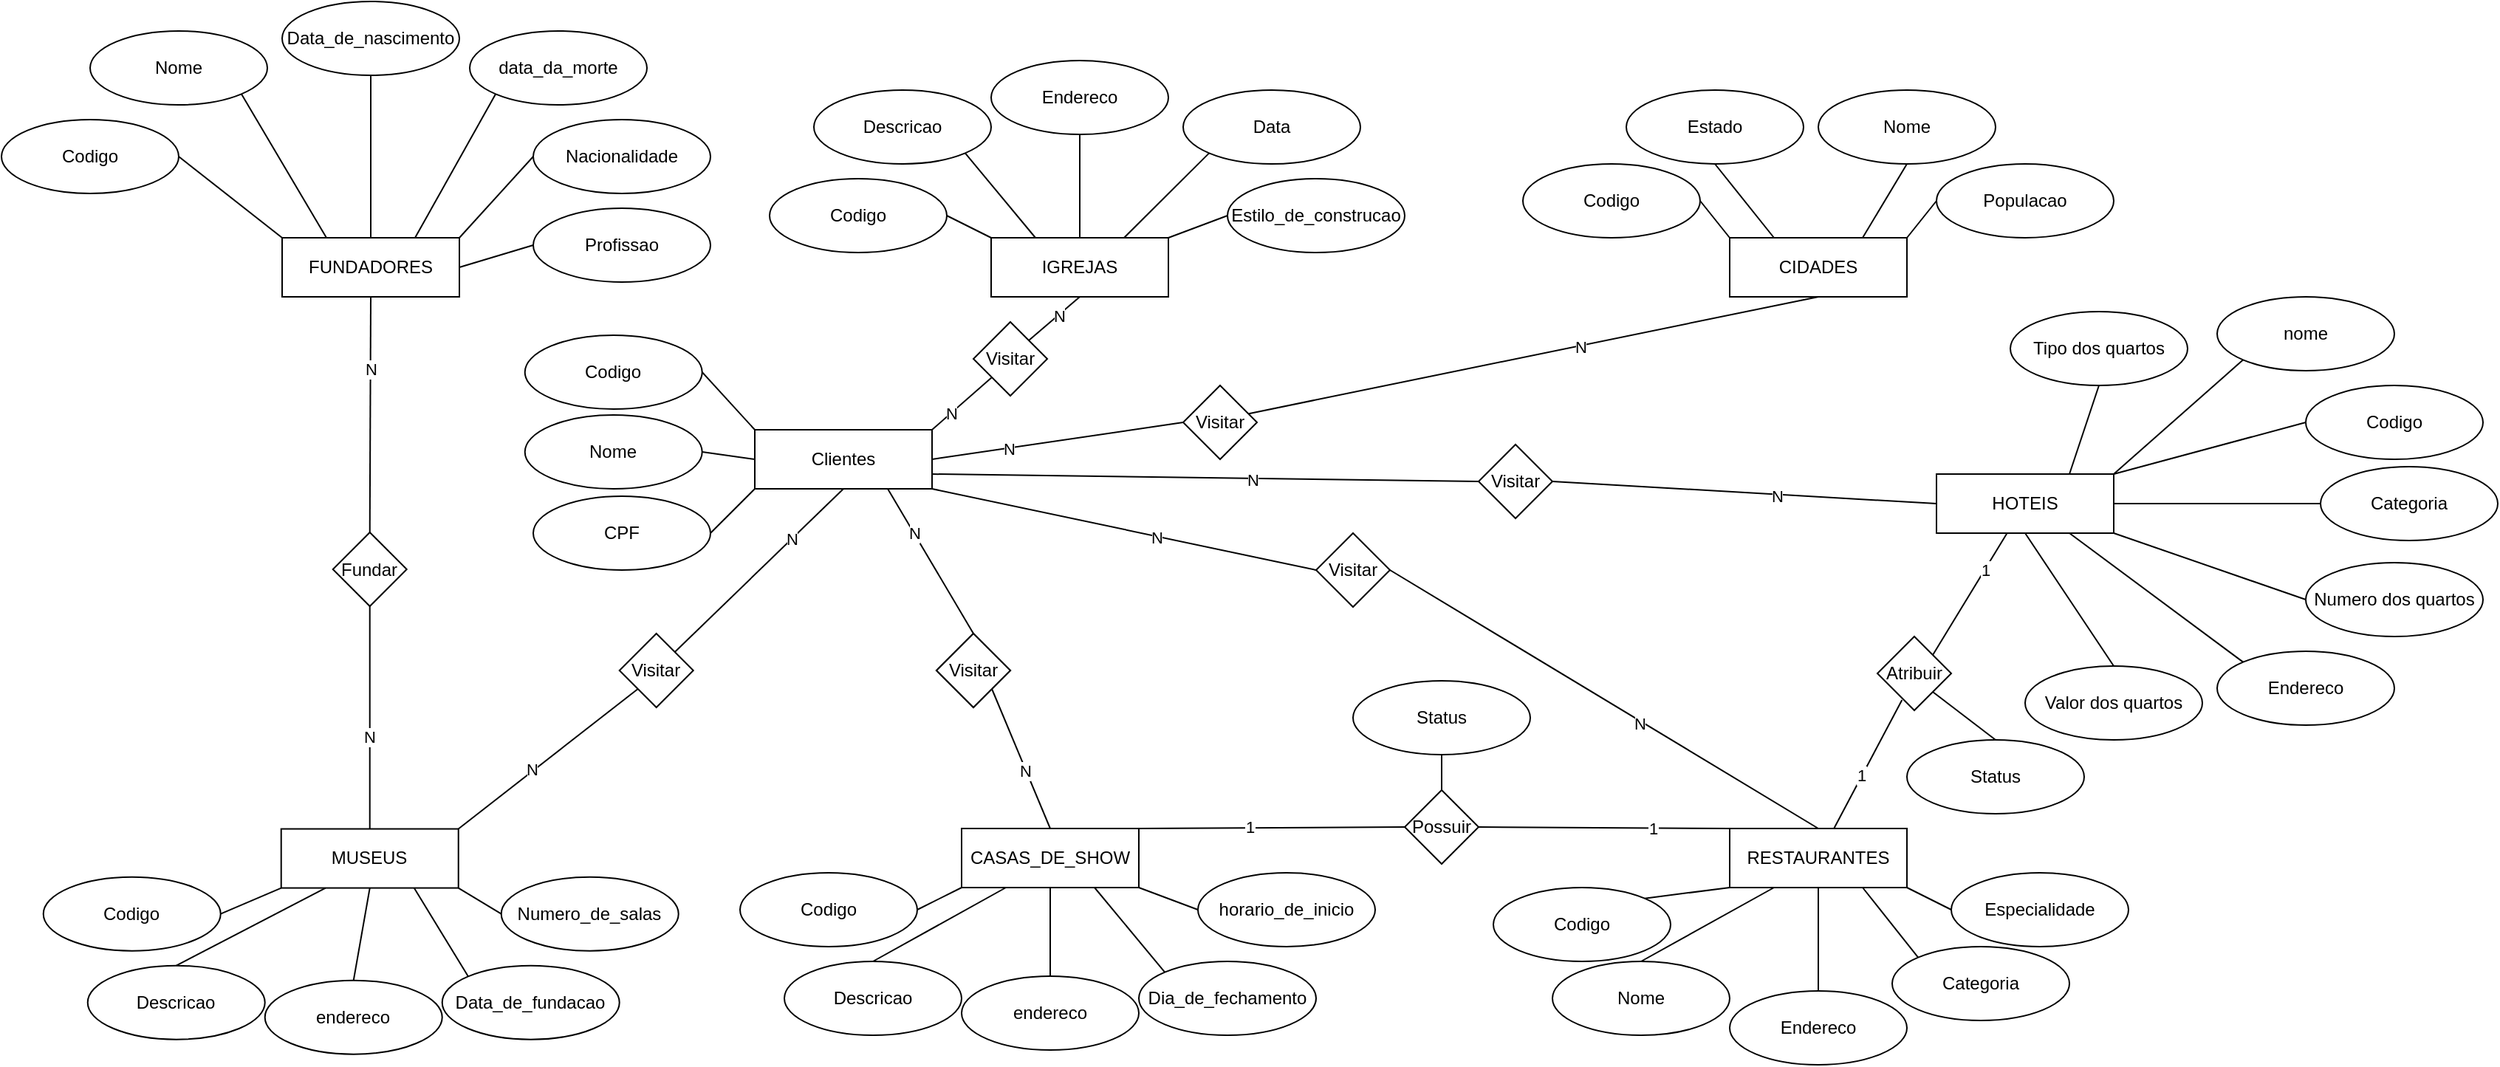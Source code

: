 <mxfile version="26.2.14">
  <diagram name="Página-1" id="HLk7sxZ1YHKDchTzlGNn">
    <mxGraphModel dx="2755" dy="1056" grid="1" gridSize="10" guides="1" tooltips="1" connect="1" arrows="1" fold="1" page="1" pageScale="1" pageWidth="827" pageHeight="1169" math="0" shadow="0">
      <root>
        <mxCell id="0" />
        <mxCell id="1" parent="0" />
        <mxCell id="OWa3Dt7lXm-wcct0nZQZ-117" style="rounded=0;orthogonalLoop=1;jettySize=auto;html=1;entryX=0.333;entryY=0.86;entryDx=0;entryDy=0;endArrow=none;startFill=0;strokeWidth=1;entryPerimeter=0;" parent="1" source="OWa3Dt7lXm-wcct0nZQZ-3" target="OWa3Dt7lXm-wcct0nZQZ-115" edge="1">
          <mxGeometry relative="1" as="geometry" />
        </mxCell>
        <mxCell id="OWa3Dt7lXm-wcct0nZQZ-118" value="1" style="edgeLabel;html=1;align=center;verticalAlign=middle;resizable=0;points=[];" parent="OWa3Dt7lXm-wcct0nZQZ-117" vertex="1" connectable="0">
          <mxGeometry x="-0.171" y="1" relative="1" as="geometry">
            <mxPoint as="offset" />
          </mxGeometry>
        </mxCell>
        <mxCell id="OWa3Dt7lXm-wcct0nZQZ-3" value="RESTAURANTES" style="rounded=0;whiteSpace=wrap;html=1;" parent="1" vertex="1">
          <mxGeometry x="380" y="760" width="120" height="40" as="geometry" />
        </mxCell>
        <mxCell id="OWa3Dt7lXm-wcct0nZQZ-5" value="CIDADES" style="rounded=0;whiteSpace=wrap;html=1;" parent="1" vertex="1">
          <mxGeometry x="380" y="360" width="120" height="40" as="geometry" />
        </mxCell>
        <mxCell id="OWa3Dt7lXm-wcct0nZQZ-116" value="" style="rounded=0;orthogonalLoop=1;jettySize=auto;html=1;endArrow=none;startFill=0;strokeWidth=1;entryX=1;entryY=0;entryDx=0;entryDy=0;" parent="1" source="OWa3Dt7lXm-wcct0nZQZ-7" target="OWa3Dt7lXm-wcct0nZQZ-115" edge="1">
          <mxGeometry relative="1" as="geometry" />
        </mxCell>
        <mxCell id="OWa3Dt7lXm-wcct0nZQZ-119" value="1" style="edgeLabel;html=1;align=center;verticalAlign=middle;resizable=0;points=[];" parent="OWa3Dt7lXm-wcct0nZQZ-116" vertex="1" connectable="0">
          <mxGeometry x="-0.39" relative="1" as="geometry">
            <mxPoint as="offset" />
          </mxGeometry>
        </mxCell>
        <mxCell id="OWa3Dt7lXm-wcct0nZQZ-7" value="HOTEIS" style="rounded=0;whiteSpace=wrap;html=1;" parent="1" vertex="1">
          <mxGeometry x="520" y="520" width="120" height="40" as="geometry" />
        </mxCell>
        <mxCell id="OWa3Dt7lXm-wcct0nZQZ-8" value="IGREJAS" style="rounded=0;whiteSpace=wrap;html=1;" parent="1" vertex="1">
          <mxGeometry x="-120" y="360" width="120" height="40" as="geometry" />
        </mxCell>
        <mxCell id="OWa3Dt7lXm-wcct0nZQZ-10" value="FUNDADORES" style="rounded=0;whiteSpace=wrap;html=1;" parent="1" vertex="1">
          <mxGeometry x="-600" y="360" width="120" height="40" as="geometry" />
        </mxCell>
        <mxCell id="OWa3Dt7lXm-wcct0nZQZ-11" value="Codigo" style="ellipse;whiteSpace=wrap;html=1;" parent="1" vertex="1">
          <mxGeometry x="770" y="460" width="120" height="50" as="geometry" />
        </mxCell>
        <mxCell id="OWa3Dt7lXm-wcct0nZQZ-12" value="nome" style="ellipse;whiteSpace=wrap;html=1;" parent="1" vertex="1">
          <mxGeometry x="710" y="400" width="120" height="50" as="geometry" />
        </mxCell>
        <mxCell id="OWa3Dt7lXm-wcct0nZQZ-13" value="Endereco" style="ellipse;whiteSpace=wrap;html=1;" parent="1" vertex="1">
          <mxGeometry x="710" y="640" width="120" height="50" as="geometry" />
        </mxCell>
        <mxCell id="OWa3Dt7lXm-wcct0nZQZ-15" value="Valor dos quartos" style="ellipse;whiteSpace=wrap;html=1;" parent="1" vertex="1">
          <mxGeometry x="580" y="650" width="120" height="50" as="geometry" />
        </mxCell>
        <mxCell id="OWa3Dt7lXm-wcct0nZQZ-16" value="Numero dos quartos" style="ellipse;whiteSpace=wrap;html=1;" parent="1" vertex="1">
          <mxGeometry x="770" y="580" width="120" height="50" as="geometry" />
        </mxCell>
        <mxCell id="OWa3Dt7lXm-wcct0nZQZ-17" value="Tipo dos quartos" style="ellipse;whiteSpace=wrap;html=1;" parent="1" vertex="1">
          <mxGeometry x="570" y="410" width="120" height="50" as="geometry" />
        </mxCell>
        <mxCell id="OWa3Dt7lXm-wcct0nZQZ-18" value="Categoria" style="ellipse;whiteSpace=wrap;html=1;" parent="1" vertex="1">
          <mxGeometry x="780" y="515" width="120" height="50" as="geometry" />
        </mxCell>
        <mxCell id="OWa3Dt7lXm-wcct0nZQZ-20" value="" style="endArrow=none;html=1;rounded=0;exitX=0.5;exitY=1;exitDx=0;exitDy=0;entryX=0.75;entryY=0;entryDx=0;entryDy=0;" parent="1" source="OWa3Dt7lXm-wcct0nZQZ-17" target="OWa3Dt7lXm-wcct0nZQZ-7" edge="1">
          <mxGeometry width="50" height="50" relative="1" as="geometry">
            <mxPoint x="540" y="640" as="sourcePoint" />
            <mxPoint x="590" y="590" as="targetPoint" />
          </mxGeometry>
        </mxCell>
        <mxCell id="OWa3Dt7lXm-wcct0nZQZ-21" value="" style="endArrow=none;html=1;rounded=0;entryX=0;entryY=0.5;entryDx=0;entryDy=0;exitX=1;exitY=0;exitDx=0;exitDy=0;" parent="1" source="OWa3Dt7lXm-wcct0nZQZ-7" target="OWa3Dt7lXm-wcct0nZQZ-11" edge="1">
          <mxGeometry width="50" height="50" relative="1" as="geometry">
            <mxPoint x="540" y="640" as="sourcePoint" />
            <mxPoint x="590" y="590" as="targetPoint" />
          </mxGeometry>
        </mxCell>
        <mxCell id="OWa3Dt7lXm-wcct0nZQZ-22" value="" style="endArrow=none;html=1;rounded=0;exitX=0;exitY=0.5;exitDx=0;exitDy=0;entryX=1;entryY=1;entryDx=0;entryDy=0;" parent="1" source="OWa3Dt7lXm-wcct0nZQZ-16" target="OWa3Dt7lXm-wcct0nZQZ-7" edge="1">
          <mxGeometry width="50" height="50" relative="1" as="geometry">
            <mxPoint x="540" y="640" as="sourcePoint" />
            <mxPoint x="590" y="590" as="targetPoint" />
          </mxGeometry>
        </mxCell>
        <mxCell id="OWa3Dt7lXm-wcct0nZQZ-23" value="" style="endArrow=none;html=1;rounded=0;exitX=0;exitY=0;exitDx=0;exitDy=0;entryX=0.75;entryY=1;entryDx=0;entryDy=0;" parent="1" source="OWa3Dt7lXm-wcct0nZQZ-13" target="OWa3Dt7lXm-wcct0nZQZ-7" edge="1">
          <mxGeometry width="50" height="50" relative="1" as="geometry">
            <mxPoint x="540" y="640" as="sourcePoint" />
            <mxPoint x="590" y="590" as="targetPoint" />
          </mxGeometry>
        </mxCell>
        <mxCell id="OWa3Dt7lXm-wcct0nZQZ-24" value="" style="endArrow=none;html=1;rounded=0;entryX=0;entryY=0.5;entryDx=0;entryDy=0;exitX=1;exitY=0.5;exitDx=0;exitDy=0;" parent="1" source="OWa3Dt7lXm-wcct0nZQZ-7" target="OWa3Dt7lXm-wcct0nZQZ-18" edge="1">
          <mxGeometry width="50" height="50" relative="1" as="geometry">
            <mxPoint x="540" y="640" as="sourcePoint" />
            <mxPoint x="590" y="590" as="targetPoint" />
          </mxGeometry>
        </mxCell>
        <mxCell id="OWa3Dt7lXm-wcct0nZQZ-25" value="" style="endArrow=none;html=1;rounded=0;entryX=0.5;entryY=1;entryDx=0;entryDy=0;exitX=0.5;exitY=0;exitDx=0;exitDy=0;" parent="1" source="OWa3Dt7lXm-wcct0nZQZ-15" target="OWa3Dt7lXm-wcct0nZQZ-7" edge="1">
          <mxGeometry width="50" height="50" relative="1" as="geometry">
            <mxPoint x="540" y="640" as="sourcePoint" />
            <mxPoint x="590" y="590" as="targetPoint" />
          </mxGeometry>
        </mxCell>
        <mxCell id="OWa3Dt7lXm-wcct0nZQZ-26" value="" style="endArrow=none;html=1;rounded=0;exitX=1;exitY=0;exitDx=0;exitDy=0;entryX=0;entryY=1;entryDx=0;entryDy=0;" parent="1" source="OWa3Dt7lXm-wcct0nZQZ-7" target="OWa3Dt7lXm-wcct0nZQZ-12" edge="1">
          <mxGeometry width="50" height="50" relative="1" as="geometry">
            <mxPoint x="620" y="490" as="sourcePoint" />
            <mxPoint x="620" y="530" as="targetPoint" />
          </mxGeometry>
        </mxCell>
        <mxCell id="OWa3Dt7lXm-wcct0nZQZ-27" value="Nome" style="ellipse;whiteSpace=wrap;html=1;" parent="1" vertex="1">
          <mxGeometry x="440" y="260" width="120" height="50" as="geometry" />
        </mxCell>
        <mxCell id="OWa3Dt7lXm-wcct0nZQZ-29" value="Estado" style="ellipse;whiteSpace=wrap;html=1;" parent="1" vertex="1">
          <mxGeometry x="310" y="260" width="120" height="50" as="geometry" />
        </mxCell>
        <mxCell id="OWa3Dt7lXm-wcct0nZQZ-30" value="Populacao" style="ellipse;whiteSpace=wrap;html=1;" parent="1" vertex="1">
          <mxGeometry x="520" y="310" width="120" height="50" as="geometry" />
        </mxCell>
        <mxCell id="OWa3Dt7lXm-wcct0nZQZ-31" value="Codigo" style="ellipse;whiteSpace=wrap;html=1;" parent="1" vertex="1">
          <mxGeometry x="240" y="310" width="120" height="50" as="geometry" />
        </mxCell>
        <mxCell id="OWa3Dt7lXm-wcct0nZQZ-32" value="" style="endArrow=none;html=1;rounded=0;exitX=0.5;exitY=1;exitDx=0;exitDy=0;entryX=0.75;entryY=0;entryDx=0;entryDy=0;" parent="1" source="OWa3Dt7lXm-wcct0nZQZ-27" target="OWa3Dt7lXm-wcct0nZQZ-5" edge="1">
          <mxGeometry width="50" height="50" relative="1" as="geometry">
            <mxPoint x="640" y="470" as="sourcePoint" />
            <mxPoint x="620" y="530" as="targetPoint" />
          </mxGeometry>
        </mxCell>
        <mxCell id="OWa3Dt7lXm-wcct0nZQZ-33" value="" style="endArrow=none;html=1;rounded=0;exitX=0;exitY=0.5;exitDx=0;exitDy=0;entryX=1;entryY=0;entryDx=0;entryDy=0;" parent="1" source="OWa3Dt7lXm-wcct0nZQZ-30" target="OWa3Dt7lXm-wcct0nZQZ-5" edge="1">
          <mxGeometry width="50" height="50" relative="1" as="geometry">
            <mxPoint x="650" y="480" as="sourcePoint" />
            <mxPoint x="630" y="540" as="targetPoint" />
          </mxGeometry>
        </mxCell>
        <mxCell id="OWa3Dt7lXm-wcct0nZQZ-34" value="" style="endArrow=none;html=1;rounded=0;exitX=0;exitY=0;exitDx=0;exitDy=0;entryX=1;entryY=0.5;entryDx=0;entryDy=0;" parent="1" source="OWa3Dt7lXm-wcct0nZQZ-5" target="OWa3Dt7lXm-wcct0nZQZ-31" edge="1">
          <mxGeometry width="50" height="50" relative="1" as="geometry">
            <mxPoint x="510" y="320" as="sourcePoint" />
            <mxPoint x="480" y="370" as="targetPoint" />
          </mxGeometry>
        </mxCell>
        <mxCell id="OWa3Dt7lXm-wcct0nZQZ-35" value="" style="endArrow=none;html=1;rounded=0;exitX=0.25;exitY=0;exitDx=0;exitDy=0;entryX=0.5;entryY=1;entryDx=0;entryDy=0;" parent="1" source="OWa3Dt7lXm-wcct0nZQZ-5" target="OWa3Dt7lXm-wcct0nZQZ-29" edge="1">
          <mxGeometry width="50" height="50" relative="1" as="geometry">
            <mxPoint x="510" y="320" as="sourcePoint" />
            <mxPoint x="480" y="370" as="targetPoint" />
          </mxGeometry>
        </mxCell>
        <mxCell id="OWa3Dt7lXm-wcct0nZQZ-36" value="Endereco" style="ellipse;whiteSpace=wrap;html=1;direction=east;" parent="1" vertex="1">
          <mxGeometry x="380" y="870" width="120" height="50" as="geometry" />
        </mxCell>
        <mxCell id="OWa3Dt7lXm-wcct0nZQZ-37" value="Nome" style="ellipse;whiteSpace=wrap;html=1;direction=east;" parent="1" vertex="1">
          <mxGeometry x="260" y="850" width="120" height="50" as="geometry" />
        </mxCell>
        <mxCell id="OWa3Dt7lXm-wcct0nZQZ-38" value="Categoria" style="ellipse;whiteSpace=wrap;html=1;direction=east;" parent="1" vertex="1">
          <mxGeometry x="490" y="840" width="120" height="50" as="geometry" />
        </mxCell>
        <mxCell id="OWa3Dt7lXm-wcct0nZQZ-39" value="Codigo" style="ellipse;whiteSpace=wrap;html=1;direction=east;" parent="1" vertex="1">
          <mxGeometry x="220" y="800" width="120" height="50" as="geometry" />
        </mxCell>
        <mxCell id="OWa3Dt7lXm-wcct0nZQZ-40" value="" style="endArrow=none;html=1;rounded=0;exitX=0.5;exitY=0;exitDx=0;exitDy=0;entryX=0.5;entryY=1;entryDx=0;entryDy=0;" parent="1" source="OWa3Dt7lXm-wcct0nZQZ-36" target="OWa3Dt7lXm-wcct0nZQZ-3" edge="1">
          <mxGeometry width="50" height="50" relative="1" as="geometry">
            <mxPoint x="650" y="1020" as="sourcePoint" />
            <mxPoint x="480" y="910" as="targetPoint" />
          </mxGeometry>
        </mxCell>
        <mxCell id="OWa3Dt7lXm-wcct0nZQZ-41" value="" style="endArrow=none;html=1;rounded=0;exitX=0;exitY=0;exitDx=0;exitDy=0;entryX=0.75;entryY=1;entryDx=0;entryDy=0;" parent="1" source="OWa3Dt7lXm-wcct0nZQZ-38" target="OWa3Dt7lXm-wcct0nZQZ-3" edge="1">
          <mxGeometry width="50" height="50" relative="1" as="geometry">
            <mxPoint x="660" y="1030" as="sourcePoint" />
            <mxPoint x="510" y="910" as="targetPoint" />
          </mxGeometry>
        </mxCell>
        <mxCell id="OWa3Dt7lXm-wcct0nZQZ-42" value="" style="endArrow=none;html=1;rounded=0;exitX=0;exitY=1;exitDx=0;exitDy=0;entryX=1;entryY=0;entryDx=0;entryDy=0;" parent="1" source="OWa3Dt7lXm-wcct0nZQZ-3" target="OWa3Dt7lXm-wcct0nZQZ-39" edge="1">
          <mxGeometry width="50" height="50" relative="1" as="geometry">
            <mxPoint x="390" y="910" as="sourcePoint" />
            <mxPoint x="490" y="920" as="targetPoint" />
          </mxGeometry>
        </mxCell>
        <mxCell id="OWa3Dt7lXm-wcct0nZQZ-43" value="" style="endArrow=none;html=1;rounded=0;exitX=0.25;exitY=1;exitDx=0;exitDy=0;entryX=0.5;entryY=0;entryDx=0;entryDy=0;" parent="1" source="OWa3Dt7lXm-wcct0nZQZ-3" target="OWa3Dt7lXm-wcct0nZQZ-37" edge="1">
          <mxGeometry width="50" height="50" relative="1" as="geometry">
            <mxPoint x="420" y="910" as="sourcePoint" />
            <mxPoint x="490" y="920" as="targetPoint" />
          </mxGeometry>
        </mxCell>
        <mxCell id="OWa3Dt7lXm-wcct0nZQZ-44" value="Data" style="ellipse;whiteSpace=wrap;html=1;" parent="1" vertex="1">
          <mxGeometry x="10" y="260" width="120" height="50" as="geometry" />
        </mxCell>
        <mxCell id="OWa3Dt7lXm-wcct0nZQZ-45" value="Endereco" style="ellipse;whiteSpace=wrap;html=1;" parent="1" vertex="1">
          <mxGeometry x="-120" y="240" width="120" height="50" as="geometry" />
        </mxCell>
        <mxCell id="OWa3Dt7lXm-wcct0nZQZ-46" value="Estilo_de_construcao" style="ellipse;whiteSpace=wrap;html=1;" parent="1" vertex="1">
          <mxGeometry x="40" y="320" width="120" height="50" as="geometry" />
        </mxCell>
        <mxCell id="OWa3Dt7lXm-wcct0nZQZ-47" value="Descricao" style="ellipse;whiteSpace=wrap;html=1;" parent="1" vertex="1">
          <mxGeometry x="-240" y="260" width="120" height="50" as="geometry" />
        </mxCell>
        <mxCell id="OWa3Dt7lXm-wcct0nZQZ-48" value="" style="endArrow=none;html=1;rounded=0;exitX=0;exitY=1;exitDx=0;exitDy=0;entryX=0.75;entryY=0;entryDx=0;entryDy=0;" parent="1" source="OWa3Dt7lXm-wcct0nZQZ-44" target="OWa3Dt7lXm-wcct0nZQZ-8" edge="1">
          <mxGeometry width="50" height="50" relative="1" as="geometry">
            <mxPoint x="200" y="460" as="sourcePoint" />
            <mxPoint x="30" y="350" as="targetPoint" />
          </mxGeometry>
        </mxCell>
        <mxCell id="OWa3Dt7lXm-wcct0nZQZ-49" value="" style="endArrow=none;html=1;rounded=0;exitX=0;exitY=0.5;exitDx=0;exitDy=0;entryX=1;entryY=0;entryDx=0;entryDy=0;" parent="1" source="OWa3Dt7lXm-wcct0nZQZ-46" target="OWa3Dt7lXm-wcct0nZQZ-8" edge="1">
          <mxGeometry width="50" height="50" relative="1" as="geometry">
            <mxPoint x="210" y="470" as="sourcePoint" />
            <mxPoint x="60" y="350" as="targetPoint" />
          </mxGeometry>
        </mxCell>
        <mxCell id="OWa3Dt7lXm-wcct0nZQZ-50" value="" style="endArrow=none;html=1;rounded=0;exitX=0.25;exitY=0;exitDx=0;exitDy=0;entryX=1;entryY=1;entryDx=0;entryDy=0;" parent="1" source="OWa3Dt7lXm-wcct0nZQZ-8" target="OWa3Dt7lXm-wcct0nZQZ-47" edge="1">
          <mxGeometry width="50" height="50" relative="1" as="geometry">
            <mxPoint x="-60" y="350" as="sourcePoint" />
            <mxPoint x="40" y="360" as="targetPoint" />
          </mxGeometry>
        </mxCell>
        <mxCell id="OWa3Dt7lXm-wcct0nZQZ-51" value="" style="endArrow=none;html=1;rounded=0;exitX=0.5;exitY=0;exitDx=0;exitDy=0;entryX=0.5;entryY=1;entryDx=0;entryDy=0;" parent="1" source="OWa3Dt7lXm-wcct0nZQZ-8" target="OWa3Dt7lXm-wcct0nZQZ-45" edge="1">
          <mxGeometry width="50" height="50" relative="1" as="geometry">
            <mxPoint x="-30" y="350" as="sourcePoint" />
            <mxPoint x="40" y="360" as="targetPoint" />
          </mxGeometry>
        </mxCell>
        <mxCell id="OWa3Dt7lXm-wcct0nZQZ-62" value="CASAS_DE_SHOW" style="rounded=0;whiteSpace=wrap;html=1;" parent="1" vertex="1">
          <mxGeometry x="-140" y="760" width="120" height="40" as="geometry" />
        </mxCell>
        <mxCell id="OWa3Dt7lXm-wcct0nZQZ-63" value="endereco" style="ellipse;whiteSpace=wrap;html=1;direction=east;" parent="1" vertex="1">
          <mxGeometry x="-140" y="860" width="120" height="50" as="geometry" />
        </mxCell>
        <mxCell id="OWa3Dt7lXm-wcct0nZQZ-64" value="Descricao" style="ellipse;whiteSpace=wrap;html=1;direction=east;" parent="1" vertex="1">
          <mxGeometry x="-260" y="850" width="120" height="50" as="geometry" />
        </mxCell>
        <mxCell id="OWa3Dt7lXm-wcct0nZQZ-65" value="Dia_de_fechamento" style="ellipse;whiteSpace=wrap;html=1;direction=east;" parent="1" vertex="1">
          <mxGeometry x="-20" y="850" width="120" height="50" as="geometry" />
        </mxCell>
        <mxCell id="OWa3Dt7lXm-wcct0nZQZ-66" value="Codigo" style="ellipse;whiteSpace=wrap;html=1;direction=east;" parent="1" vertex="1">
          <mxGeometry x="-290" y="790" width="120" height="50" as="geometry" />
        </mxCell>
        <mxCell id="OWa3Dt7lXm-wcct0nZQZ-67" value="" style="endArrow=none;html=1;rounded=0;exitX=0.5;exitY=0;exitDx=0;exitDy=0;entryX=0.5;entryY=1;entryDx=0;entryDy=0;" parent="1" source="OWa3Dt7lXm-wcct0nZQZ-63" target="OWa3Dt7lXm-wcct0nZQZ-62" edge="1">
          <mxGeometry width="50" height="50" relative="1" as="geometry">
            <mxPoint x="90" y="1030" as="sourcePoint" />
            <mxPoint x="-120" y="810" as="targetPoint" />
          </mxGeometry>
        </mxCell>
        <mxCell id="OWa3Dt7lXm-wcct0nZQZ-68" value="" style="endArrow=none;html=1;rounded=0;exitX=0;exitY=0;exitDx=0;exitDy=0;entryX=0.75;entryY=1;entryDx=0;entryDy=0;" parent="1" source="OWa3Dt7lXm-wcct0nZQZ-65" target="OWa3Dt7lXm-wcct0nZQZ-62" edge="1">
          <mxGeometry width="50" height="50" relative="1" as="geometry">
            <mxPoint x="100" y="1040" as="sourcePoint" />
            <mxPoint x="-90" y="810" as="targetPoint" />
          </mxGeometry>
        </mxCell>
        <mxCell id="OWa3Dt7lXm-wcct0nZQZ-69" value="" style="endArrow=none;html=1;rounded=0;exitX=0;exitY=1;exitDx=0;exitDy=0;entryX=1;entryY=0.5;entryDx=0;entryDy=0;" parent="1" source="OWa3Dt7lXm-wcct0nZQZ-62" target="OWa3Dt7lXm-wcct0nZQZ-66" edge="1">
          <mxGeometry width="50" height="50" relative="1" as="geometry">
            <mxPoint x="-150" y="810" as="sourcePoint" />
            <mxPoint x="-70" y="930" as="targetPoint" />
          </mxGeometry>
        </mxCell>
        <mxCell id="OWa3Dt7lXm-wcct0nZQZ-70" value="" style="endArrow=none;html=1;rounded=0;exitX=0.25;exitY=1;exitDx=0;exitDy=0;entryX=0.5;entryY=0;entryDx=0;entryDy=0;" parent="1" source="OWa3Dt7lXm-wcct0nZQZ-62" target="OWa3Dt7lXm-wcct0nZQZ-64" edge="1">
          <mxGeometry width="50" height="50" relative="1" as="geometry">
            <mxPoint x="-120" y="810" as="sourcePoint" />
            <mxPoint x="-70" y="930" as="targetPoint" />
          </mxGeometry>
        </mxCell>
        <mxCell id="OWa3Dt7lXm-wcct0nZQZ-79" value="horario_de_inicio" style="ellipse;whiteSpace=wrap;html=1;direction=east;" parent="1" vertex="1">
          <mxGeometry x="20" y="790" width="120" height="50" as="geometry" />
        </mxCell>
        <mxCell id="OWa3Dt7lXm-wcct0nZQZ-80" value="" style="endArrow=none;html=1;rounded=0;exitX=1;exitY=1;exitDx=0;exitDy=0;entryX=0;entryY=0.5;entryDx=0;entryDy=0;" parent="1" source="OWa3Dt7lXm-wcct0nZQZ-62" target="OWa3Dt7lXm-wcct0nZQZ-79" edge="1">
          <mxGeometry width="50" height="50" relative="1" as="geometry">
            <mxPoint x="-130" y="810" as="sourcePoint" />
            <mxPoint x="-188" y="837" as="targetPoint" />
          </mxGeometry>
        </mxCell>
        <mxCell id="OWa3Dt7lXm-wcct0nZQZ-81" value="MUSEUS" style="rounded=0;whiteSpace=wrap;html=1;" parent="1" vertex="1">
          <mxGeometry x="-600.64" y="760.28" width="120" height="40" as="geometry" />
        </mxCell>
        <mxCell id="OWa3Dt7lXm-wcct0nZQZ-82" value="endereco" style="ellipse;whiteSpace=wrap;html=1;direction=east;" parent="1" vertex="1">
          <mxGeometry x="-611.64" y="862.83" width="120" height="50" as="geometry" />
        </mxCell>
        <mxCell id="OWa3Dt7lXm-wcct0nZQZ-83" value="Descricao" style="ellipse;whiteSpace=wrap;html=1;direction=east;" parent="1" vertex="1">
          <mxGeometry x="-731.64" y="852.83" width="120" height="50" as="geometry" />
        </mxCell>
        <mxCell id="OWa3Dt7lXm-wcct0nZQZ-84" value="Data_de_fundacao" style="ellipse;whiteSpace=wrap;html=1;direction=east;" parent="1" vertex="1">
          <mxGeometry x="-491.64" y="852.83" width="120" height="50" as="geometry" />
        </mxCell>
        <mxCell id="OWa3Dt7lXm-wcct0nZQZ-85" value="Codigo" style="ellipse;whiteSpace=wrap;html=1;direction=east;" parent="1" vertex="1">
          <mxGeometry x="-761.64" y="792.83" width="120" height="50" as="geometry" />
        </mxCell>
        <mxCell id="OWa3Dt7lXm-wcct0nZQZ-86" value="" style="endArrow=none;html=1;rounded=0;exitX=0.5;exitY=0;exitDx=0;exitDy=0;entryX=0.5;entryY=1;entryDx=0;entryDy=0;" parent="1" source="OWa3Dt7lXm-wcct0nZQZ-82" target="OWa3Dt7lXm-wcct0nZQZ-81" edge="1">
          <mxGeometry width="50" height="50" relative="1" as="geometry">
            <mxPoint x="-381.64" y="1032.83" as="sourcePoint" />
            <mxPoint x="-591.64" y="812.83" as="targetPoint" />
          </mxGeometry>
        </mxCell>
        <mxCell id="OWa3Dt7lXm-wcct0nZQZ-87" value="" style="endArrow=none;html=1;rounded=0;exitX=0;exitY=0;exitDx=0;exitDy=0;entryX=0.75;entryY=1;entryDx=0;entryDy=0;" parent="1" source="OWa3Dt7lXm-wcct0nZQZ-84" target="OWa3Dt7lXm-wcct0nZQZ-81" edge="1">
          <mxGeometry width="50" height="50" relative="1" as="geometry">
            <mxPoint x="-371.64" y="1042.83" as="sourcePoint" />
            <mxPoint x="-561.64" y="812.83" as="targetPoint" />
          </mxGeometry>
        </mxCell>
        <mxCell id="OWa3Dt7lXm-wcct0nZQZ-88" value="" style="endArrow=none;html=1;rounded=0;exitX=0;exitY=1;exitDx=0;exitDy=0;entryX=1;entryY=0.5;entryDx=0;entryDy=0;" parent="1" source="OWa3Dt7lXm-wcct0nZQZ-81" target="OWa3Dt7lXm-wcct0nZQZ-85" edge="1">
          <mxGeometry width="50" height="50" relative="1" as="geometry">
            <mxPoint x="-621.64" y="812.83" as="sourcePoint" />
            <mxPoint x="-541.64" y="932.83" as="targetPoint" />
          </mxGeometry>
        </mxCell>
        <mxCell id="OWa3Dt7lXm-wcct0nZQZ-89" value="" style="endArrow=none;html=1;rounded=0;exitX=0.25;exitY=1;exitDx=0;exitDy=0;entryX=0.5;entryY=0;entryDx=0;entryDy=0;" parent="1" source="OWa3Dt7lXm-wcct0nZQZ-81" target="OWa3Dt7lXm-wcct0nZQZ-83" edge="1">
          <mxGeometry width="50" height="50" relative="1" as="geometry">
            <mxPoint x="-591.64" y="812.83" as="sourcePoint" />
            <mxPoint x="-541.64" y="932.83" as="targetPoint" />
          </mxGeometry>
        </mxCell>
        <mxCell id="OWa3Dt7lXm-wcct0nZQZ-90" value="Numero_de_salas" style="ellipse;whiteSpace=wrap;html=1;direction=east;" parent="1" vertex="1">
          <mxGeometry x="-451.64" y="792.83" width="120" height="50" as="geometry" />
        </mxCell>
        <mxCell id="OWa3Dt7lXm-wcct0nZQZ-91" value="" style="endArrow=none;html=1;rounded=0;exitX=1;exitY=1;exitDx=0;exitDy=0;entryX=0;entryY=0.5;entryDx=0;entryDy=0;" parent="1" source="OWa3Dt7lXm-wcct0nZQZ-81" target="OWa3Dt7lXm-wcct0nZQZ-90" edge="1">
          <mxGeometry width="50" height="50" relative="1" as="geometry">
            <mxPoint x="-601.64" y="812.83" as="sourcePoint" />
            <mxPoint x="-659.64" y="839.83" as="targetPoint" />
          </mxGeometry>
        </mxCell>
        <mxCell id="OWa3Dt7lXm-wcct0nZQZ-92" value="Codigo" style="ellipse;whiteSpace=wrap;html=1;" parent="1" vertex="1">
          <mxGeometry x="-270" y="320" width="120" height="50" as="geometry" />
        </mxCell>
        <mxCell id="OWa3Dt7lXm-wcct0nZQZ-93" value="" style="endArrow=none;html=1;rounded=0;exitX=0;exitY=0;exitDx=0;exitDy=0;entryX=1;entryY=0.5;entryDx=0;entryDy=0;" parent="1" source="OWa3Dt7lXm-wcct0nZQZ-8" target="OWa3Dt7lXm-wcct0nZQZ-92" edge="1">
          <mxGeometry width="50" height="50" relative="1" as="geometry">
            <mxPoint x="50" y="355" as="sourcePoint" />
            <mxPoint x="10" y="370" as="targetPoint" />
          </mxGeometry>
        </mxCell>
        <mxCell id="OWa3Dt7lXm-wcct0nZQZ-95" value="data_da_morte" style="ellipse;whiteSpace=wrap;html=1;" parent="1" vertex="1">
          <mxGeometry x="-473" y="220" width="120" height="50" as="geometry" />
        </mxCell>
        <mxCell id="OWa3Dt7lXm-wcct0nZQZ-96" value="Data_de_nascimento" style="ellipse;whiteSpace=wrap;html=1;" parent="1" vertex="1">
          <mxGeometry x="-600" y="200" width="120" height="50" as="geometry" />
        </mxCell>
        <mxCell id="OWa3Dt7lXm-wcct0nZQZ-97" value="Nacionalidade" style="ellipse;whiteSpace=wrap;html=1;" parent="1" vertex="1">
          <mxGeometry x="-430" y="280" width="120" height="50" as="geometry" />
        </mxCell>
        <mxCell id="OWa3Dt7lXm-wcct0nZQZ-98" value="Nome" style="ellipse;whiteSpace=wrap;html=1;" parent="1" vertex="1">
          <mxGeometry x="-730" y="220" width="120" height="50" as="geometry" />
        </mxCell>
        <mxCell id="OWa3Dt7lXm-wcct0nZQZ-99" value="" style="endArrow=none;html=1;rounded=0;exitX=0;exitY=1;exitDx=0;exitDy=0;entryX=0.75;entryY=0;entryDx=0;entryDy=0;" parent="1" source="OWa3Dt7lXm-wcct0nZQZ-95" edge="1">
          <mxGeometry width="50" height="50" relative="1" as="geometry">
            <mxPoint x="-280" y="460" as="sourcePoint" />
            <mxPoint x="-510" y="360" as="targetPoint" />
          </mxGeometry>
        </mxCell>
        <mxCell id="OWa3Dt7lXm-wcct0nZQZ-100" value="" style="endArrow=none;html=1;rounded=0;exitX=0;exitY=0.5;exitDx=0;exitDy=0;entryX=1;entryY=0;entryDx=0;entryDy=0;" parent="1" source="OWa3Dt7lXm-wcct0nZQZ-97" edge="1">
          <mxGeometry width="50" height="50" relative="1" as="geometry">
            <mxPoint x="-440" y="345" as="sourcePoint" />
            <mxPoint x="-480" y="360" as="targetPoint" />
          </mxGeometry>
        </mxCell>
        <mxCell id="OWa3Dt7lXm-wcct0nZQZ-101" value="" style="endArrow=none;html=1;rounded=0;exitX=0.25;exitY=0;exitDx=0;exitDy=0;entryX=1;entryY=1;entryDx=0;entryDy=0;" parent="1" target="OWa3Dt7lXm-wcct0nZQZ-98" edge="1">
          <mxGeometry width="50" height="50" relative="1" as="geometry">
            <mxPoint x="-570" y="360" as="sourcePoint" />
            <mxPoint x="-440" y="360" as="targetPoint" />
          </mxGeometry>
        </mxCell>
        <mxCell id="OWa3Dt7lXm-wcct0nZQZ-102" value="" style="endArrow=none;html=1;rounded=0;exitX=0.5;exitY=0;exitDx=0;exitDy=0;entryX=0.5;entryY=1;entryDx=0;entryDy=0;" parent="1" target="OWa3Dt7lXm-wcct0nZQZ-96" edge="1">
          <mxGeometry width="50" height="50" relative="1" as="geometry">
            <mxPoint x="-540" y="360" as="sourcePoint" />
            <mxPoint x="-440" y="360" as="targetPoint" />
          </mxGeometry>
        </mxCell>
        <mxCell id="OWa3Dt7lXm-wcct0nZQZ-103" value="Codigo" style="ellipse;whiteSpace=wrap;html=1;" parent="1" vertex="1">
          <mxGeometry x="-790" y="280" width="120" height="50" as="geometry" />
        </mxCell>
        <mxCell id="OWa3Dt7lXm-wcct0nZQZ-104" value="" style="endArrow=none;html=1;rounded=0;exitX=0;exitY=0;exitDx=0;exitDy=0;entryX=1;entryY=0.5;entryDx=0;entryDy=0;" parent="1" target="OWa3Dt7lXm-wcct0nZQZ-103" edge="1">
          <mxGeometry width="50" height="50" relative="1" as="geometry">
            <mxPoint x="-600" y="360" as="sourcePoint" />
            <mxPoint x="-470" y="370" as="targetPoint" />
          </mxGeometry>
        </mxCell>
        <mxCell id="OWa3Dt7lXm-wcct0nZQZ-105" value="Profissao" style="ellipse;whiteSpace=wrap;html=1;" parent="1" vertex="1">
          <mxGeometry x="-430" y="340" width="120" height="50" as="geometry" />
        </mxCell>
        <mxCell id="OWa3Dt7lXm-wcct0nZQZ-107" value="" style="endArrow=none;html=1;rounded=0;exitX=1;exitY=0.5;exitDx=0;exitDy=0;entryX=0;entryY=0.5;entryDx=0;entryDy=0;" parent="1" source="OWa3Dt7lXm-wcct0nZQZ-10" target="OWa3Dt7lXm-wcct0nZQZ-105" edge="1">
          <mxGeometry width="50" height="50" relative="1" as="geometry">
            <mxPoint x="-590" y="370" as="sourcePoint" />
            <mxPoint x="-660" y="315" as="targetPoint" />
          </mxGeometry>
        </mxCell>
        <mxCell id="OWa3Dt7lXm-wcct0nZQZ-108" value="Especialidade" style="ellipse;whiteSpace=wrap;html=1;direction=east;" parent="1" vertex="1">
          <mxGeometry x="530" y="790" width="120" height="50" as="geometry" />
        </mxCell>
        <mxCell id="OWa3Dt7lXm-wcct0nZQZ-109" value="" style="endArrow=none;html=1;rounded=0;exitX=0;exitY=0.5;exitDx=0;exitDy=0;entryX=1;entryY=1;entryDx=0;entryDy=0;" parent="1" source="OWa3Dt7lXm-wcct0nZQZ-108" target="OWa3Dt7lXm-wcct0nZQZ-3" edge="1">
          <mxGeometry width="50" height="50" relative="1" as="geometry">
            <mxPoint x="390" y="810" as="sourcePoint" />
            <mxPoint x="333" y="817" as="targetPoint" />
          </mxGeometry>
        </mxCell>
        <mxCell id="OWa3Dt7lXm-wcct0nZQZ-115" value="Atribuir" style="rhombus;whiteSpace=wrap;html=1;rounded=0;" parent="1" vertex="1">
          <mxGeometry x="480" y="630" width="50" height="50" as="geometry" />
        </mxCell>
        <mxCell id="OWa3Dt7lXm-wcct0nZQZ-120" style="rounded=0;orthogonalLoop=1;jettySize=auto;html=1;entryX=0;entryY=0.5;entryDx=0;entryDy=0;endArrow=none;startFill=0;strokeWidth=1;exitX=1;exitY=0;exitDx=0;exitDy=0;" parent="1" source="OWa3Dt7lXm-wcct0nZQZ-62" target="OWa3Dt7lXm-wcct0nZQZ-125" edge="1">
          <mxGeometry relative="1" as="geometry">
            <mxPoint x="70" y="735" as="sourcePoint" />
          </mxGeometry>
        </mxCell>
        <mxCell id="OWa3Dt7lXm-wcct0nZQZ-121" value="1" style="edgeLabel;html=1;align=center;verticalAlign=middle;resizable=0;points=[];" parent="OWa3Dt7lXm-wcct0nZQZ-120" vertex="1" connectable="0">
          <mxGeometry x="-0.171" y="1" relative="1" as="geometry">
            <mxPoint as="offset" />
          </mxGeometry>
        </mxCell>
        <mxCell id="OWa3Dt7lXm-wcct0nZQZ-122" value="" style="rounded=0;orthogonalLoop=1;jettySize=auto;html=1;endArrow=none;startFill=0;strokeWidth=1;entryX=1;entryY=0.5;entryDx=0;entryDy=0;exitX=0;exitY=0;exitDx=0;exitDy=0;" parent="1" source="OWa3Dt7lXm-wcct0nZQZ-3" target="OWa3Dt7lXm-wcct0nZQZ-125" edge="1">
          <mxGeometry relative="1" as="geometry">
            <mxPoint x="187" y="535" as="sourcePoint" />
          </mxGeometry>
        </mxCell>
        <mxCell id="OWa3Dt7lXm-wcct0nZQZ-123" value="1" style="edgeLabel;html=1;align=center;verticalAlign=middle;resizable=0;points=[];" parent="OWa3Dt7lXm-wcct0nZQZ-122" vertex="1" connectable="0">
          <mxGeometry x="-0.39" relative="1" as="geometry">
            <mxPoint as="offset" />
          </mxGeometry>
        </mxCell>
        <mxCell id="OWa3Dt7lXm-wcct0nZQZ-125" value="Possuir" style="rhombus;whiteSpace=wrap;html=1;rounded=0;" parent="1" vertex="1">
          <mxGeometry x="160" y="734" width="50" height="50" as="geometry" />
        </mxCell>
        <mxCell id="OWa3Dt7lXm-wcct0nZQZ-130" style="rounded=0;orthogonalLoop=1;jettySize=auto;html=1;entryX=0.5;entryY=1;entryDx=0;entryDy=0;endArrow=none;startFill=0;strokeWidth=1;exitX=0.5;exitY=0;exitDx=0;exitDy=0;" parent="1" source="OWa3Dt7lXm-wcct0nZQZ-81" target="OWa3Dt7lXm-wcct0nZQZ-134" edge="1">
          <mxGeometry relative="1" as="geometry">
            <mxPoint x="-955" y="441" as="sourcePoint" />
          </mxGeometry>
        </mxCell>
        <mxCell id="OWa3Dt7lXm-wcct0nZQZ-131" value="N" style="edgeLabel;html=1;align=center;verticalAlign=middle;resizable=0;points=[];" parent="OWa3Dt7lXm-wcct0nZQZ-130" vertex="1" connectable="0">
          <mxGeometry x="-0.171" y="1" relative="1" as="geometry">
            <mxPoint as="offset" />
          </mxGeometry>
        </mxCell>
        <mxCell id="OWa3Dt7lXm-wcct0nZQZ-132" value="" style="rounded=0;orthogonalLoop=1;jettySize=auto;html=1;endArrow=none;startFill=0;strokeWidth=1;entryX=0.5;entryY=0;entryDx=0;entryDy=0;exitX=0.5;exitY=1;exitDx=0;exitDy=0;" parent="1" source="OWa3Dt7lXm-wcct0nZQZ-10" target="OWa3Dt7lXm-wcct0nZQZ-134" edge="1">
          <mxGeometry relative="1" as="geometry">
            <mxPoint x="-735" y="250" as="sourcePoint" />
          </mxGeometry>
        </mxCell>
        <mxCell id="OWa3Dt7lXm-wcct0nZQZ-133" value="N" style="edgeLabel;html=1;align=center;verticalAlign=middle;resizable=0;points=[];" parent="OWa3Dt7lXm-wcct0nZQZ-132" vertex="1" connectable="0">
          <mxGeometry x="-0.39" relative="1" as="geometry">
            <mxPoint as="offset" />
          </mxGeometry>
        </mxCell>
        <mxCell id="OWa3Dt7lXm-wcct0nZQZ-134" value="Fundar" style="rhombus;whiteSpace=wrap;html=1;rounded=0;" parent="1" vertex="1">
          <mxGeometry x="-565.64" y="559.5" width="50" height="50" as="geometry" />
        </mxCell>
        <mxCell id="OWa3Dt7lXm-wcct0nZQZ-169" value="Status" style="ellipse;whiteSpace=wrap;html=1;direction=east;" parent="1" vertex="1">
          <mxGeometry x="125" y="660" width="120" height="50" as="geometry" />
        </mxCell>
        <mxCell id="OWa3Dt7lXm-wcct0nZQZ-170" value="" style="endArrow=none;html=1;rounded=0;exitX=0.5;exitY=1;exitDx=0;exitDy=0;entryX=0.5;entryY=0;entryDx=0;entryDy=0;" parent="1" source="OWa3Dt7lXm-wcct0nZQZ-169" target="OWa3Dt7lXm-wcct0nZQZ-125" edge="1">
          <mxGeometry width="50" height="50" relative="1" as="geometry">
            <mxPoint x="-10" y="810" as="sourcePoint" />
            <mxPoint x="30" y="825" as="targetPoint" />
          </mxGeometry>
        </mxCell>
        <mxCell id="OWa3Dt7lXm-wcct0nZQZ-173" value="Status" style="ellipse;whiteSpace=wrap;html=1;direction=east;" parent="1" vertex="1">
          <mxGeometry x="500" y="700" width="120" height="50" as="geometry" />
        </mxCell>
        <mxCell id="OWa3Dt7lXm-wcct0nZQZ-174" value="" style="endArrow=none;html=1;rounded=0;exitX=0.5;exitY=0;exitDx=0;exitDy=0;entryX=1;entryY=1;entryDx=0;entryDy=0;" parent="1" source="OWa3Dt7lXm-wcct0nZQZ-173" target="OWa3Dt7lXm-wcct0nZQZ-115" edge="1">
          <mxGeometry width="50" height="50" relative="1" as="geometry">
            <mxPoint x="347" y="820" as="sourcePoint" />
            <mxPoint x="542" y="744" as="targetPoint" />
          </mxGeometry>
        </mxCell>
        <mxCell id="OWa3Dt7lXm-wcct0nZQZ-215" value="Clientes" style="rounded=0;whiteSpace=wrap;html=1;" parent="1" vertex="1">
          <mxGeometry x="-280" y="490" width="120" height="40" as="geometry" />
        </mxCell>
        <mxCell id="OWa3Dt7lXm-wcct0nZQZ-216" value="CPF" style="ellipse;whiteSpace=wrap;html=1;direction=east;" parent="1" vertex="1">
          <mxGeometry x="-430" y="535" width="120" height="50" as="geometry" />
        </mxCell>
        <mxCell id="OWa3Dt7lXm-wcct0nZQZ-217" value="Nome" style="ellipse;whiteSpace=wrap;html=1;direction=east;" parent="1" vertex="1">
          <mxGeometry x="-435.64" y="480" width="120" height="50" as="geometry" />
        </mxCell>
        <mxCell id="OWa3Dt7lXm-wcct0nZQZ-218" value="Codigo" style="ellipse;whiteSpace=wrap;html=1;direction=east;" parent="1" vertex="1">
          <mxGeometry x="-435.64" y="426" width="120" height="50" as="geometry" />
        </mxCell>
        <mxCell id="OWa3Dt7lXm-wcct0nZQZ-219" value="" style="endArrow=none;html=1;rounded=0;exitX=1;exitY=0.5;exitDx=0;exitDy=0;entryX=0;entryY=1;entryDx=0;entryDy=0;" parent="1" source="OWa3Dt7lXm-wcct0nZQZ-216" target="OWa3Dt7lXm-wcct0nZQZ-215" edge="1">
          <mxGeometry width="50" height="50" relative="1" as="geometry">
            <mxPoint x="-95.64" y="1005" as="sourcePoint" />
            <mxPoint x="-305.64" y="465" as="targetPoint" />
          </mxGeometry>
        </mxCell>
        <mxCell id="OWa3Dt7lXm-wcct0nZQZ-222" value="" style="endArrow=none;html=1;rounded=0;exitX=1;exitY=0.5;exitDx=0;exitDy=0;entryX=0;entryY=0.5;entryDx=0;entryDy=0;" parent="1" source="OWa3Dt7lXm-wcct0nZQZ-217" target="OWa3Dt7lXm-wcct0nZQZ-215" edge="1">
          <mxGeometry width="50" height="50" relative="1" as="geometry">
            <mxPoint x="-300" y="570" as="sourcePoint" />
            <mxPoint x="-200" y="540" as="targetPoint" />
          </mxGeometry>
        </mxCell>
        <mxCell id="OWa3Dt7lXm-wcct0nZQZ-223" value="" style="endArrow=none;html=1;rounded=0;exitX=1;exitY=0.5;exitDx=0;exitDy=0;entryX=0;entryY=0;entryDx=0;entryDy=0;" parent="1" source="OWa3Dt7lXm-wcct0nZQZ-218" target="OWa3Dt7lXm-wcct0nZQZ-215" edge="1">
          <mxGeometry width="50" height="50" relative="1" as="geometry">
            <mxPoint x="-306" y="515" as="sourcePoint" />
            <mxPoint x="-200" y="520" as="targetPoint" />
          </mxGeometry>
        </mxCell>
        <mxCell id="OWa3Dt7lXm-wcct0nZQZ-234" style="rounded=0;orthogonalLoop=1;jettySize=auto;html=1;entryX=0;entryY=1;entryDx=0;entryDy=0;endArrow=none;startFill=0;strokeWidth=1;exitX=1;exitY=0;exitDx=0;exitDy=0;" parent="1" source="OWa3Dt7lXm-wcct0nZQZ-81" target="OWa3Dt7lXm-wcct0nZQZ-238" edge="1">
          <mxGeometry relative="1" as="geometry">
            <mxPoint x="-511" y="790" as="sourcePoint" />
          </mxGeometry>
        </mxCell>
        <mxCell id="OWa3Dt7lXm-wcct0nZQZ-235" value="N" style="edgeLabel;html=1;align=center;verticalAlign=middle;resizable=0;points=[];" parent="OWa3Dt7lXm-wcct0nZQZ-234" vertex="1" connectable="0">
          <mxGeometry x="-0.171" y="1" relative="1" as="geometry">
            <mxPoint as="offset" />
          </mxGeometry>
        </mxCell>
        <mxCell id="OWa3Dt7lXm-wcct0nZQZ-236" value="" style="rounded=0;orthogonalLoop=1;jettySize=auto;html=1;endArrow=none;startFill=0;strokeWidth=1;entryX=1;entryY=0;entryDx=0;entryDy=0;exitX=0.5;exitY=1;exitDx=0;exitDy=0;" parent="1" source="OWa3Dt7lXm-wcct0nZQZ-215" target="OWa3Dt7lXm-wcct0nZQZ-238" edge="1">
          <mxGeometry relative="1" as="geometry">
            <mxPoint x="-510" y="430" as="sourcePoint" />
          </mxGeometry>
        </mxCell>
        <mxCell id="OWa3Dt7lXm-wcct0nZQZ-237" value="N" style="edgeLabel;html=1;align=center;verticalAlign=middle;resizable=0;points=[];" parent="OWa3Dt7lXm-wcct0nZQZ-236" vertex="1" connectable="0">
          <mxGeometry x="-0.39" relative="1" as="geometry">
            <mxPoint as="offset" />
          </mxGeometry>
        </mxCell>
        <mxCell id="OWa3Dt7lXm-wcct0nZQZ-238" value="Visitar" style="rhombus;whiteSpace=wrap;html=1;rounded=0;" parent="1" vertex="1">
          <mxGeometry x="-371.64" y="628" width="50" height="50" as="geometry" />
        </mxCell>
        <mxCell id="OWa3Dt7lXm-wcct0nZQZ-239" style="rounded=0;orthogonalLoop=1;jettySize=auto;html=1;entryX=1;entryY=1;entryDx=0;entryDy=0;endArrow=none;startFill=0;strokeWidth=1;exitX=0.5;exitY=0;exitDx=0;exitDy=0;" parent="1" source="OWa3Dt7lXm-wcct0nZQZ-62" target="OWa3Dt7lXm-wcct0nZQZ-243" edge="1">
          <mxGeometry relative="1" as="geometry">
            <mxPoint x="-501" y="800" as="sourcePoint" />
          </mxGeometry>
        </mxCell>
        <mxCell id="OWa3Dt7lXm-wcct0nZQZ-240" value="N" style="edgeLabel;html=1;align=center;verticalAlign=middle;resizable=0;points=[];" parent="OWa3Dt7lXm-wcct0nZQZ-239" vertex="1" connectable="0">
          <mxGeometry x="-0.171" y="1" relative="1" as="geometry">
            <mxPoint as="offset" />
          </mxGeometry>
        </mxCell>
        <mxCell id="OWa3Dt7lXm-wcct0nZQZ-241" value="" style="rounded=0;orthogonalLoop=1;jettySize=auto;html=1;endArrow=none;startFill=0;strokeWidth=1;entryX=0.5;entryY=0;entryDx=0;entryDy=0;exitX=0.75;exitY=1;exitDx=0;exitDy=0;" parent="1" source="OWa3Dt7lXm-wcct0nZQZ-215" target="OWa3Dt7lXm-wcct0nZQZ-243" edge="1">
          <mxGeometry relative="1" as="geometry">
            <mxPoint x="-500" y="440" as="sourcePoint" />
          </mxGeometry>
        </mxCell>
        <mxCell id="OWa3Dt7lXm-wcct0nZQZ-242" value="N" style="edgeLabel;html=1;align=center;verticalAlign=middle;resizable=0;points=[];" parent="OWa3Dt7lXm-wcct0nZQZ-241" vertex="1" connectable="0">
          <mxGeometry x="-0.39" relative="1" as="geometry">
            <mxPoint as="offset" />
          </mxGeometry>
        </mxCell>
        <mxCell id="OWa3Dt7lXm-wcct0nZQZ-243" value="Fundar" style="rhombus;whiteSpace=wrap;html=1;rounded=0;" parent="1" vertex="1">
          <mxGeometry x="-157" y="628" width="50" height="50" as="geometry" />
        </mxCell>
        <mxCell id="OWa3Dt7lXm-wcct0nZQZ-244" style="rounded=0;orthogonalLoop=1;jettySize=auto;html=1;entryX=0.828;entryY=0.394;entryDx=0;entryDy=0;endArrow=none;startFill=0;strokeWidth=1;exitX=0.5;exitY=1;exitDx=0;exitDy=0;entryPerimeter=0;" parent="1" source="OWa3Dt7lXm-wcct0nZQZ-5" target="OWa3Dt7lXm-wcct0nZQZ-248" edge="1">
          <mxGeometry relative="1" as="geometry">
            <mxPoint x="114.64" y="750" as="sourcePoint" />
          </mxGeometry>
        </mxCell>
        <mxCell id="OWa3Dt7lXm-wcct0nZQZ-245" value="N" style="edgeLabel;html=1;align=center;verticalAlign=middle;resizable=0;points=[];" parent="OWa3Dt7lXm-wcct0nZQZ-244" vertex="1" connectable="0">
          <mxGeometry x="-0.171" y="1" relative="1" as="geometry">
            <mxPoint as="offset" />
          </mxGeometry>
        </mxCell>
        <mxCell id="OWa3Dt7lXm-wcct0nZQZ-246" value="" style="rounded=0;orthogonalLoop=1;jettySize=auto;html=1;endArrow=none;startFill=0;strokeWidth=1;entryX=0;entryY=0.5;entryDx=0;entryDy=0;exitX=1;exitY=0.5;exitDx=0;exitDy=0;" parent="1" source="OWa3Dt7lXm-wcct0nZQZ-215" target="OWa3Dt7lXm-wcct0nZQZ-248" edge="1">
          <mxGeometry relative="1" as="geometry">
            <mxPoint x="115.64" y="390" as="sourcePoint" />
          </mxGeometry>
        </mxCell>
        <mxCell id="OWa3Dt7lXm-wcct0nZQZ-247" value="N" style="edgeLabel;html=1;align=center;verticalAlign=middle;resizable=0;points=[];" parent="OWa3Dt7lXm-wcct0nZQZ-246" vertex="1" connectable="0">
          <mxGeometry x="-0.39" relative="1" as="geometry">
            <mxPoint as="offset" />
          </mxGeometry>
        </mxCell>
        <mxCell id="OWa3Dt7lXm-wcct0nZQZ-248" value="Visitar" style="rhombus;whiteSpace=wrap;html=1;rounded=0;" parent="1" vertex="1">
          <mxGeometry x="10" y="460" width="50" height="50" as="geometry" />
        </mxCell>
        <mxCell id="OWa3Dt7lXm-wcct0nZQZ-276" value="" style="rounded=0;orthogonalLoop=1;jettySize=auto;html=1;endArrow=none;startFill=0;strokeWidth=1;exitX=1;exitY=0;exitDx=0;exitDy=0;entryX=0;entryY=1;entryDx=0;entryDy=0;" parent="1" source="OWa3Dt7lXm-wcct0nZQZ-215" target="OWa3Dt7lXm-wcct0nZQZ-278" edge="1">
          <mxGeometry relative="1" as="geometry">
            <mxPoint x="-150" y="520" as="sourcePoint" />
            <mxPoint x="-120" y="450" as="targetPoint" />
          </mxGeometry>
        </mxCell>
        <mxCell id="OWa3Dt7lXm-wcct0nZQZ-277" value="N" style="edgeLabel;html=1;align=center;verticalAlign=middle;resizable=0;points=[];" parent="OWa3Dt7lXm-wcct0nZQZ-276" vertex="1" connectable="0">
          <mxGeometry x="-0.39" relative="1" as="geometry">
            <mxPoint as="offset" />
          </mxGeometry>
        </mxCell>
        <mxCell id="OWa3Dt7lXm-wcct0nZQZ-278" value="Visitar" style="rhombus;whiteSpace=wrap;html=1;rounded=0;" parent="1" vertex="1">
          <mxGeometry x="-132" y="417" width="50" height="50" as="geometry" />
        </mxCell>
        <mxCell id="OWa3Dt7lXm-wcct0nZQZ-279" style="rounded=0;orthogonalLoop=1;jettySize=auto;html=1;entryX=1;entryY=0;entryDx=0;entryDy=0;endArrow=none;startFill=0;strokeWidth=1;exitX=0.5;exitY=1;exitDx=0;exitDy=0;" parent="1" source="OWa3Dt7lXm-wcct0nZQZ-8" target="OWa3Dt7lXm-wcct0nZQZ-278" edge="1">
          <mxGeometry relative="1" as="geometry">
            <mxPoint x="450" y="410" as="sourcePoint" />
            <mxPoint x="61" y="490" as="targetPoint" />
          </mxGeometry>
        </mxCell>
        <mxCell id="OWa3Dt7lXm-wcct0nZQZ-280" value="N" style="edgeLabel;html=1;align=center;verticalAlign=middle;resizable=0;points=[];" parent="OWa3Dt7lXm-wcct0nZQZ-279" vertex="1" connectable="0">
          <mxGeometry x="-0.171" y="1" relative="1" as="geometry">
            <mxPoint as="offset" />
          </mxGeometry>
        </mxCell>
        <mxCell id="OWa3Dt7lXm-wcct0nZQZ-281" style="rounded=0;orthogonalLoop=1;jettySize=auto;html=1;entryX=1;entryY=0.75;entryDx=0;entryDy=0;endArrow=none;startFill=0;strokeWidth=1;exitX=0;exitY=0.5;exitDx=0;exitDy=0;" parent="1" source="OWa3Dt7lXm-wcct0nZQZ-283" target="OWa3Dt7lXm-wcct0nZQZ-215" edge="1">
          <mxGeometry relative="1" as="geometry">
            <mxPoint x="460" y="420" as="sourcePoint" />
            <mxPoint x="71" y="500" as="targetPoint" />
          </mxGeometry>
        </mxCell>
        <mxCell id="OWa3Dt7lXm-wcct0nZQZ-282" value="N" style="edgeLabel;html=1;align=center;verticalAlign=middle;resizable=0;points=[];" parent="OWa3Dt7lXm-wcct0nZQZ-281" vertex="1" connectable="0">
          <mxGeometry x="-0.171" y="1" relative="1" as="geometry">
            <mxPoint as="offset" />
          </mxGeometry>
        </mxCell>
        <mxCell id="OWa3Dt7lXm-wcct0nZQZ-283" value="Visitar" style="rhombus;whiteSpace=wrap;html=1;rounded=0;" parent="1" vertex="1">
          <mxGeometry x="210" y="500" width="50" height="50" as="geometry" />
        </mxCell>
        <mxCell id="OWa3Dt7lXm-wcct0nZQZ-284" style="rounded=0;orthogonalLoop=1;jettySize=auto;html=1;entryX=1;entryY=0.5;entryDx=0;entryDy=0;endArrow=none;startFill=0;strokeWidth=1;exitX=0;exitY=0.5;exitDx=0;exitDy=0;" parent="1" source="OWa3Dt7lXm-wcct0nZQZ-7" target="OWa3Dt7lXm-wcct0nZQZ-283" edge="1">
          <mxGeometry relative="1" as="geometry">
            <mxPoint x="220" y="535" as="sourcePoint" />
            <mxPoint x="-150" y="530" as="targetPoint" />
          </mxGeometry>
        </mxCell>
        <mxCell id="OWa3Dt7lXm-wcct0nZQZ-285" value="N" style="edgeLabel;html=1;align=center;verticalAlign=middle;resizable=0;points=[];" parent="OWa3Dt7lXm-wcct0nZQZ-284" vertex="1" connectable="0">
          <mxGeometry x="-0.171" y="1" relative="1" as="geometry">
            <mxPoint as="offset" />
          </mxGeometry>
        </mxCell>
        <mxCell id="OWa3Dt7lXm-wcct0nZQZ-286" style="rounded=0;orthogonalLoop=1;jettySize=auto;html=1;entryX=1;entryY=1;entryDx=0;entryDy=0;endArrow=none;startFill=0;strokeWidth=1;exitX=0;exitY=0.5;exitDx=0;exitDy=0;" parent="1" source="OWa3Dt7lXm-wcct0nZQZ-288" target="OWa3Dt7lXm-wcct0nZQZ-215" edge="1">
          <mxGeometry relative="1" as="geometry">
            <mxPoint x="500" y="505" as="sourcePoint" />
            <mxPoint x="-120" y="605" as="targetPoint" />
          </mxGeometry>
        </mxCell>
        <mxCell id="OWa3Dt7lXm-wcct0nZQZ-287" value="N" style="edgeLabel;html=1;align=center;verticalAlign=middle;resizable=0;points=[];" parent="OWa3Dt7lXm-wcct0nZQZ-286" vertex="1" connectable="0">
          <mxGeometry x="-0.171" y="1" relative="1" as="geometry">
            <mxPoint as="offset" />
          </mxGeometry>
        </mxCell>
        <mxCell id="OWa3Dt7lXm-wcct0nZQZ-288" value="Visitar" style="rhombus;whiteSpace=wrap;html=1;rounded=0;" parent="1" vertex="1">
          <mxGeometry x="100" y="560" width="50" height="50" as="geometry" />
        </mxCell>
        <mxCell id="OWa3Dt7lXm-wcct0nZQZ-289" style="rounded=0;orthogonalLoop=1;jettySize=auto;html=1;entryX=1;entryY=0.5;entryDx=0;entryDy=0;endArrow=none;startFill=0;strokeWidth=1;exitX=0.5;exitY=0;exitDx=0;exitDy=0;" parent="1" source="OWa3Dt7lXm-wcct0nZQZ-3" target="OWa3Dt7lXm-wcct0nZQZ-288" edge="1">
          <mxGeometry relative="1" as="geometry">
            <mxPoint x="560" y="625" as="sourcePoint" />
            <mxPoint x="-110" y="615" as="targetPoint" />
          </mxGeometry>
        </mxCell>
        <mxCell id="OWa3Dt7lXm-wcct0nZQZ-290" value="N" style="edgeLabel;html=1;align=center;verticalAlign=middle;resizable=0;points=[];" parent="OWa3Dt7lXm-wcct0nZQZ-289" vertex="1" connectable="0">
          <mxGeometry x="-0.171" y="1" relative="1" as="geometry">
            <mxPoint as="offset" />
          </mxGeometry>
        </mxCell>
        <mxCell id="OWa3Dt7lXm-wcct0nZQZ-291" value="Visitar" style="rhombus;whiteSpace=wrap;html=1;rounded=0;" parent="1" vertex="1">
          <mxGeometry x="-157" y="628" width="50" height="50" as="geometry" />
        </mxCell>
      </root>
    </mxGraphModel>
  </diagram>
</mxfile>

